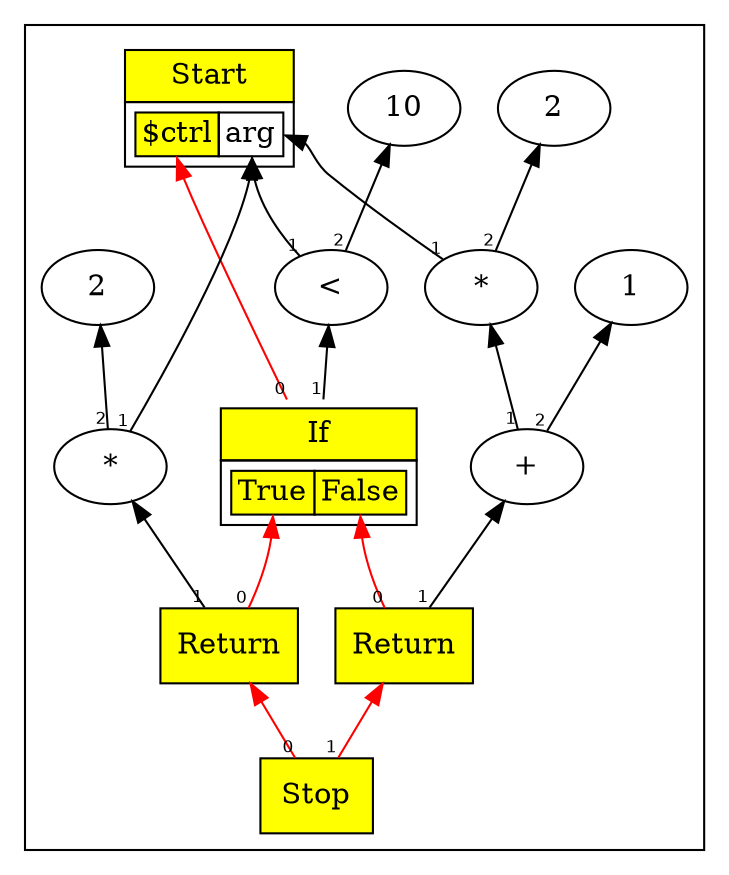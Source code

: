 digraph chapter08 {
/*
int x = arg + arg;
if(arg < 10) {
    return arg + arg;
}
else {
    x = x + 1;
}
return x;

*/
	rankdir=BT;
	ordering="in";
	concentrate="true";
	compound="true";
	subgraph cluster_Nodes {
		Start2 [ shape=plaintext label=<
			<TABLE BORDER="0" CELLBORDER="1" CELLSPACING="0" CELLPADDING="4">
			<TR><TD BGCOLOR="yellow">Start</TD></TR>
			<TR><TD>
				<TABLE BORDER="0" CELLBORDER="1" CELLSPACING="0">
				<TR><TD PORT="p0" BGCOLOR="yellow">$ctrl</TD><TD PORT="p1">arg</TD></TR>
				</TABLE>
			</TD></TR>
			</TABLE>>
		];
		Stop3 [ shape=box style=filled fillcolor=yellow label="Stop" ];
		Con_7 [ label="2" ];
		Mul8 [ label="*" ];
		Con_9 [ label="10" ];
		LT10 [ label="<" ];
		If11 [ shape=plaintext label=<
			<TABLE BORDER="0" CELLBORDER="1" CELLSPACING="0" CELLPADDING="4">
			<TR><TD BGCOLOR="yellow">If</TD></TR>
			<TR><TD>
				<TABLE BORDER="0" CELLBORDER="1" CELLSPACING="0">
				<TR><TD PORT="p0" BGCOLOR="yellow">True</TD><TD PORT="p1" BGCOLOR="yellow">False</TD></TR>
				</TABLE>
			</TD></TR>
			</TABLE>>
		];
		Con_16 [ label="2" ];
		Mul17 [ label="*" ];
		Return18 [ shape=box style=filled fillcolor=yellow label="Return" ];
		Con_20 [ label="1" ];
		Add21 [ label="+" ];
		Return24 [ shape=box style=filled fillcolor=yellow label="Return" ];
	}
	edge [ fontname=Helvetica, fontsize=8 ];
	Stop3 -> Return18[taillabel=0 color=red];
	Stop3 -> Return24[taillabel=1 color=red];
	Mul8 -> Start2:p1[taillabel=1];
	Mul8 -> Con_7[taillabel=2];
	LT10 -> Start2:p1[taillabel=1];
	LT10 -> Con_9[taillabel=2];
	If11 -> Start2:p0[taillabel=0 color=red];
	If11 -> LT10[taillabel=1];
	Mul17 -> Start2:p1[taillabel=1];
	Mul17 -> Con_16[taillabel=2];
	Return18 -> If11:p0[taillabel=0 color=red];
	Return18 -> Mul17[taillabel=1];
	Add21 -> Mul8[taillabel=1];
	Add21 -> Con_20[taillabel=2];
	Return24 -> If11:p1[taillabel=0 color=red];
	Return24 -> Add21[taillabel=1];
}